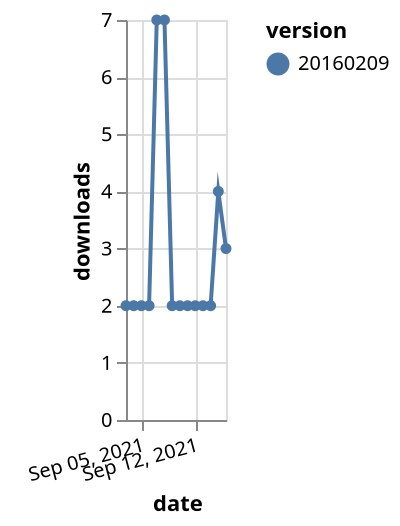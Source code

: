 {"$schema": "https://vega.github.io/schema/vega-lite/v5.json", "description": "A simple bar chart with embedded data.", "data": {"values": [{"date": "2021-09-03", "total": 3747, "delta": 2, "version": "20160209"}, {"date": "2021-09-04", "total": 3749, "delta": 2, "version": "20160209"}, {"date": "2021-09-05", "total": 3751, "delta": 2, "version": "20160209"}, {"date": "2021-09-06", "total": 3753, "delta": 2, "version": "20160209"}, {"date": "2021-09-07", "total": 3760, "delta": 7, "version": "20160209"}, {"date": "2021-09-08", "total": 3767, "delta": 7, "version": "20160209"}, {"date": "2021-09-09", "total": 3769, "delta": 2, "version": "20160209"}, {"date": "2021-09-10", "total": 3771, "delta": 2, "version": "20160209"}, {"date": "2021-09-11", "total": 3773, "delta": 2, "version": "20160209"}, {"date": "2021-09-12", "total": 3775, "delta": 2, "version": "20160209"}, {"date": "2021-09-13", "total": 3777, "delta": 2, "version": "20160209"}, {"date": "2021-09-14", "total": 3779, "delta": 2, "version": "20160209"}, {"date": "2021-09-15", "total": 3783, "delta": 4, "version": "20160209"}, {"date": "2021-09-16", "total": 3786, "delta": 3, "version": "20160209"}]}, "width": "container", "mark": {"type": "line", "point": {"filled": true}}, "encoding": {"x": {"field": "date", "type": "temporal", "timeUnit": "yearmonthdate", "title": "date", "axis": {"labelAngle": -15}}, "y": {"field": "delta", "type": "quantitative", "title": "downloads"}, "color": {"field": "version", "type": "nominal"}, "tooltip": {"field": "delta"}}}
